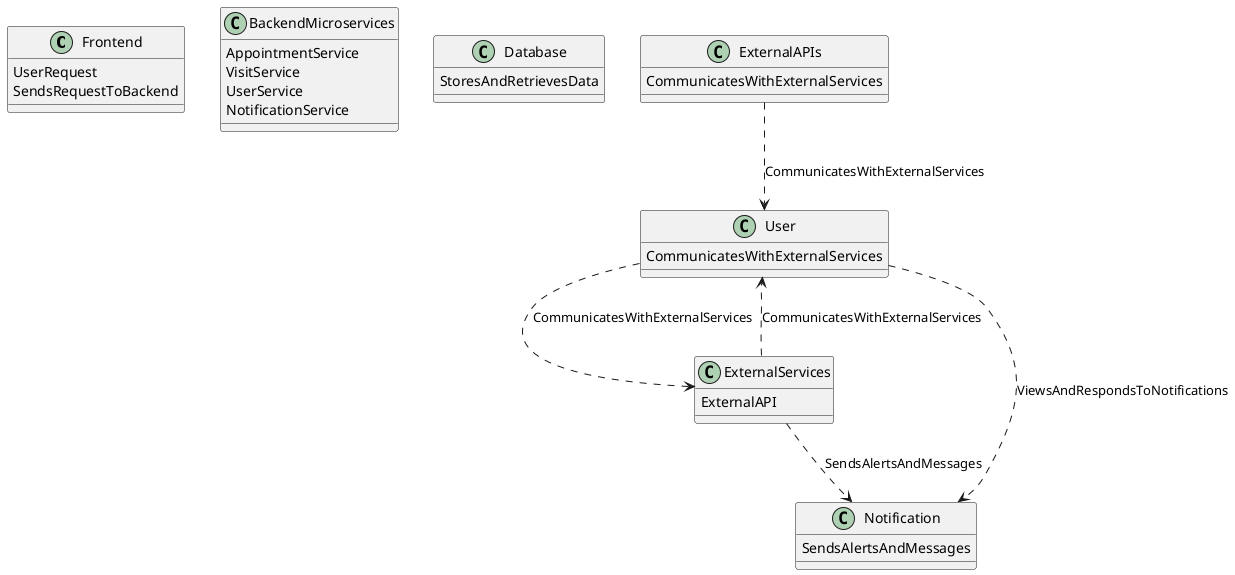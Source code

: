 @startuml

!define RECTANGLE class
!define ARROW ->

RECTANGLE Frontend {
  UserRequest
  SendsRequestToBackend
}

RECTANGLE BackendMicroservices {
  AppointmentService
  VisitService
  UserService
  NotificationService
}

RECTANGLE Database {
  StoresAndRetrievesData
}

RECTANGLE ExternalAPIs {
  CommunicatesWithExternalServices
}

RECTANGLE ExternalServices {
  ExternalAPI
}

RECTANGLE Notification {
  SendsAlertsAndMessages
}

RECTANGLE User {
  CommunicatesWithExternalServices
}

Frontend.SendsRequestToBackend ARROW BackendMicroservices.AppointmentService : ProcessesAppointmentScheduling
BackendMicroservices.AppointmentService.ARROW BackendMicroservices.VisitService : RecordsDetailsOfPatientVisits
BackendMicroservices.VisitService.ARROW BackendMicroservices.UserService : ManagesUserProfiles
BackendMicroservices.UserService.ARROW BackendMicroservices.NotificationService : SendsNotificationsToUsers
BackendMicroservices.NotificationService.ARROW Database : StoresAndRetrievesData
Notification.SendsAlertsAndMessages ARROW ExternalAPIs : CommunicatesWithExternalServices
ExternalAPIs.CommunicatesWithExternalServices ARROW ExternalServices : ExternalAPI
ExternalServices.ARROW Notification : SendsAlertsAndMessages
ExternalServices.ARROW User : CommunicatesWithExternalServices
User.ARROW ExternalServices : CommunicatesWithExternalServices
ExternalAPIs.ARROW User : CommunicatesWithExternalServices
User.ARROW Notification : ViewsAndRespondsToNotifications

@enduml
